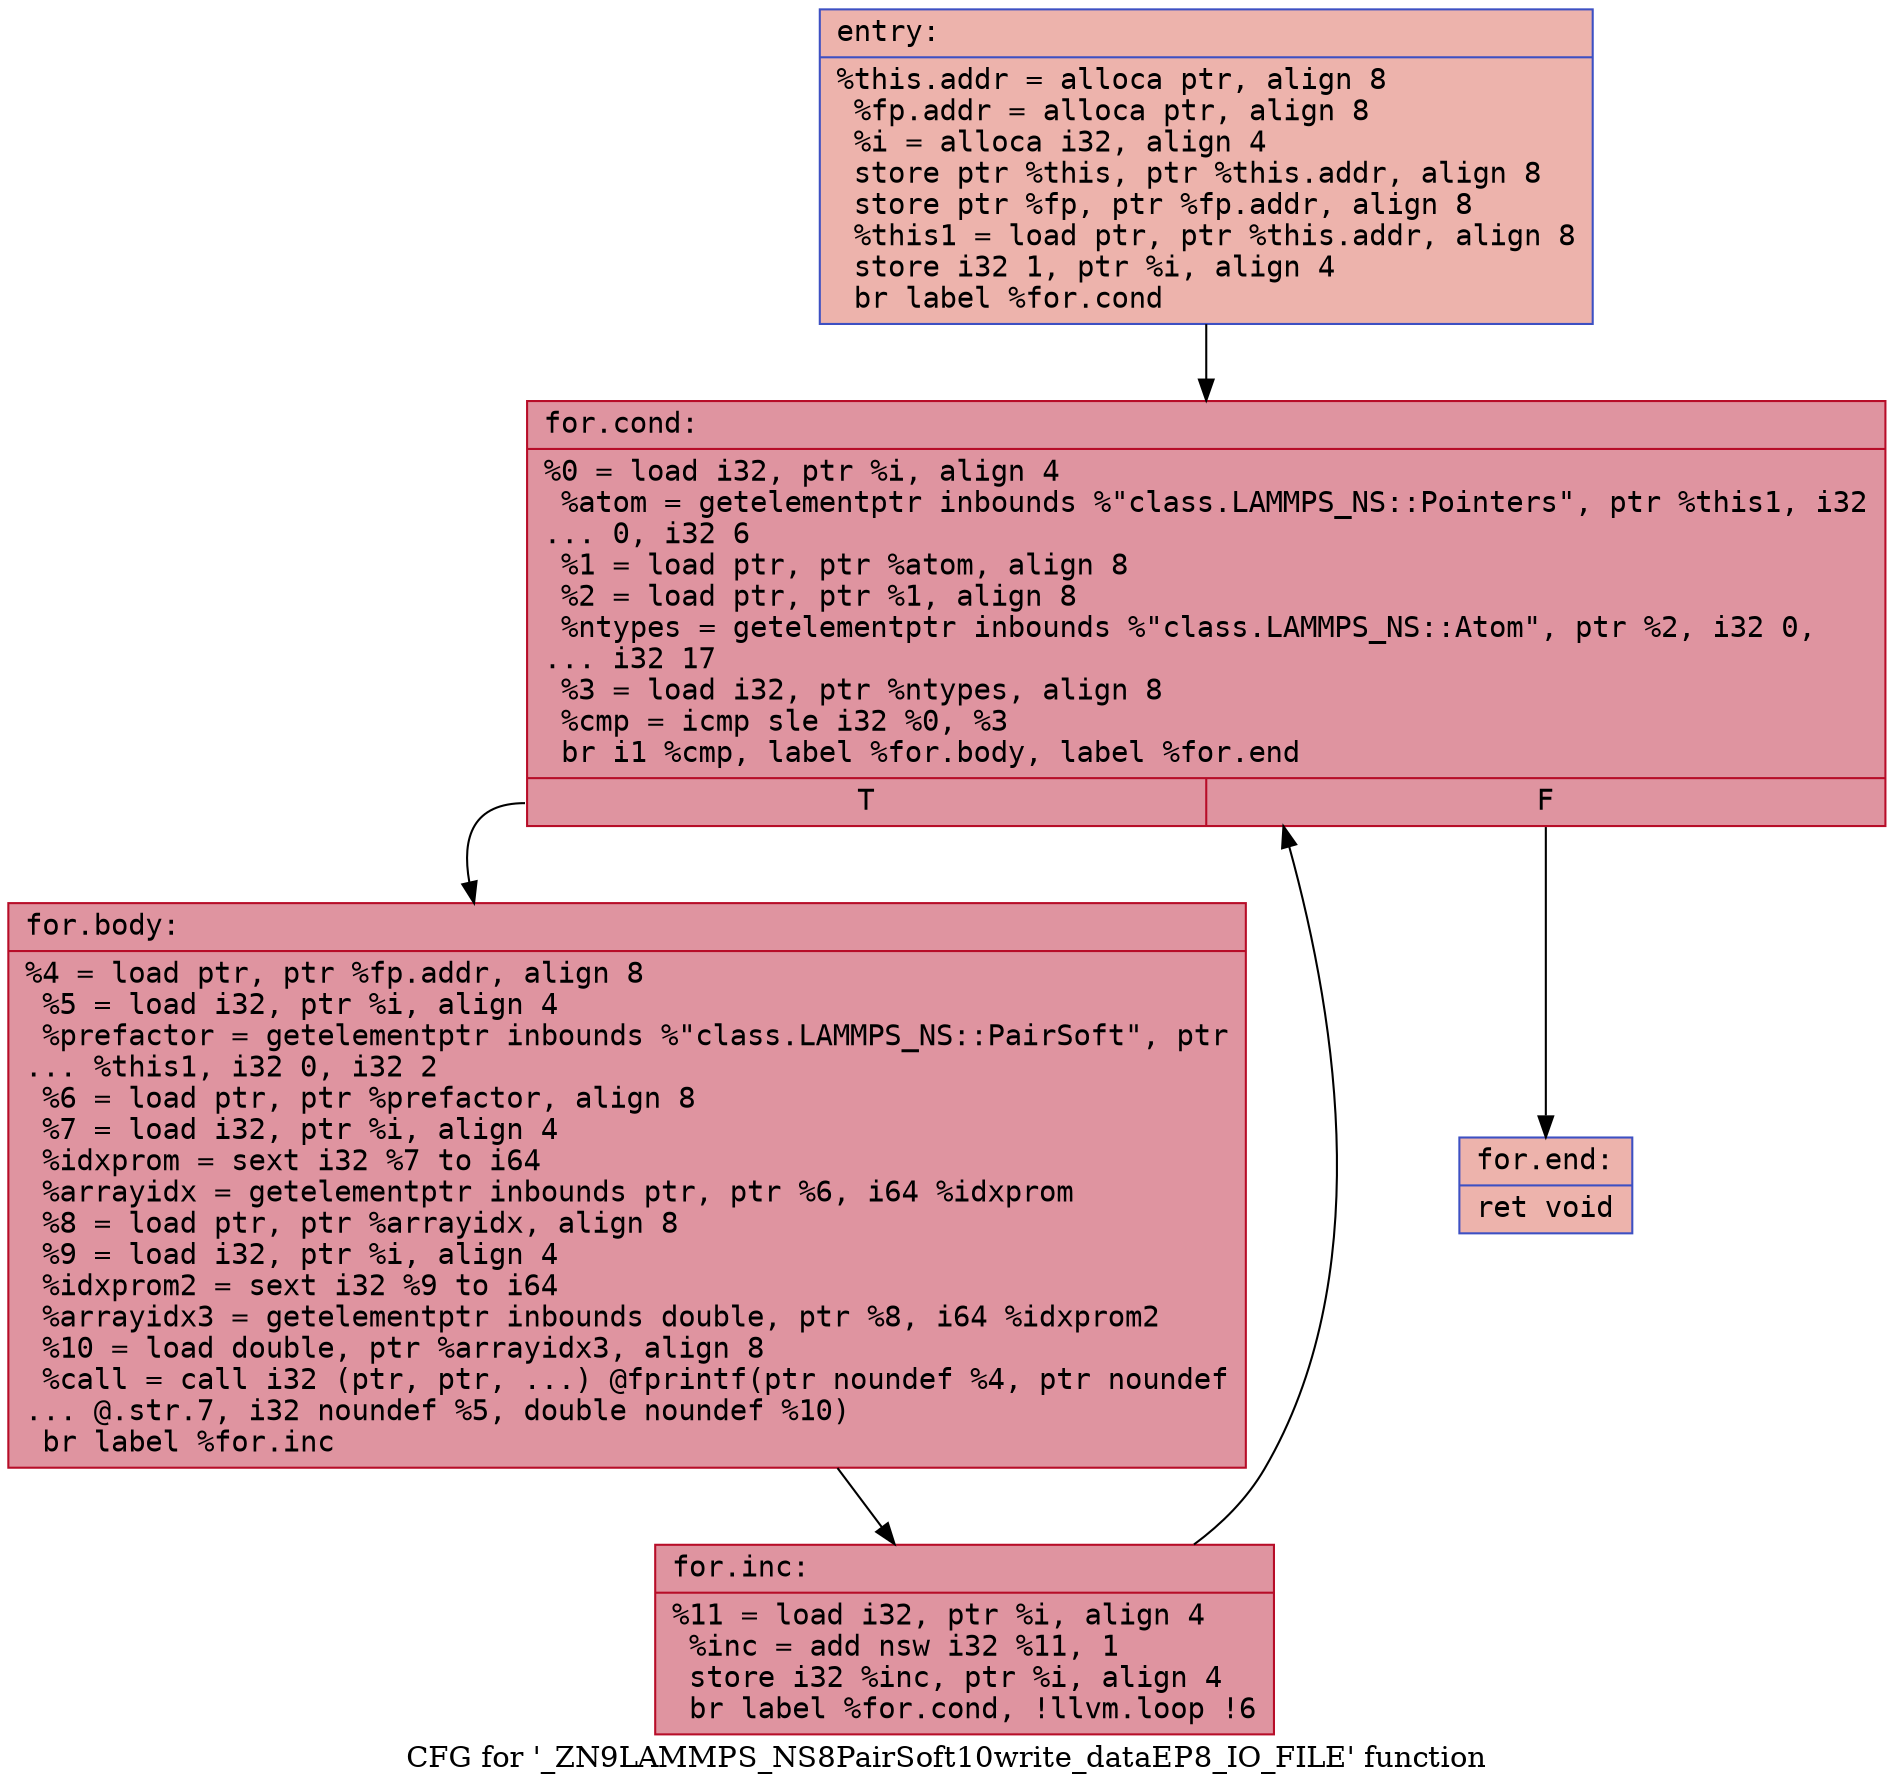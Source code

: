 digraph "CFG for '_ZN9LAMMPS_NS8PairSoft10write_dataEP8_IO_FILE' function" {
	label="CFG for '_ZN9LAMMPS_NS8PairSoft10write_dataEP8_IO_FILE' function";

	Node0x55bdb040d920 [shape=record,color="#3d50c3ff", style=filled, fillcolor="#d6524470" fontname="Courier",label="{entry:\l|  %this.addr = alloca ptr, align 8\l  %fp.addr = alloca ptr, align 8\l  %i = alloca i32, align 4\l  store ptr %this, ptr %this.addr, align 8\l  store ptr %fp, ptr %fp.addr, align 8\l  %this1 = load ptr, ptr %this.addr, align 8\l  store i32 1, ptr %i, align 4\l  br label %for.cond\l}"];
	Node0x55bdb040d920 -> Node0x55bdb040dd40[tooltip="entry -> for.cond\nProbability 100.00%" ];
	Node0x55bdb040dd40 [shape=record,color="#b70d28ff", style=filled, fillcolor="#b70d2870" fontname="Courier",label="{for.cond:\l|  %0 = load i32, ptr %i, align 4\l  %atom = getelementptr inbounds %\"class.LAMMPS_NS::Pointers\", ptr %this1, i32\l... 0, i32 6\l  %1 = load ptr, ptr %atom, align 8\l  %2 = load ptr, ptr %1, align 8\l  %ntypes = getelementptr inbounds %\"class.LAMMPS_NS::Atom\", ptr %2, i32 0,\l... i32 17\l  %3 = load i32, ptr %ntypes, align 8\l  %cmp = icmp sle i32 %0, %3\l  br i1 %cmp, label %for.body, label %for.end\l|{<s0>T|<s1>F}}"];
	Node0x55bdb040dd40:s0 -> Node0x55bdb040e2a0[tooltip="for.cond -> for.body\nProbability 96.88%" ];
	Node0x55bdb040dd40:s1 -> Node0x55bdb040e320[tooltip="for.cond -> for.end\nProbability 3.12%" ];
	Node0x55bdb040e2a0 [shape=record,color="#b70d28ff", style=filled, fillcolor="#b70d2870" fontname="Courier",label="{for.body:\l|  %4 = load ptr, ptr %fp.addr, align 8\l  %5 = load i32, ptr %i, align 4\l  %prefactor = getelementptr inbounds %\"class.LAMMPS_NS::PairSoft\", ptr\l... %this1, i32 0, i32 2\l  %6 = load ptr, ptr %prefactor, align 8\l  %7 = load i32, ptr %i, align 4\l  %idxprom = sext i32 %7 to i64\l  %arrayidx = getelementptr inbounds ptr, ptr %6, i64 %idxprom\l  %8 = load ptr, ptr %arrayidx, align 8\l  %9 = load i32, ptr %i, align 4\l  %idxprom2 = sext i32 %9 to i64\l  %arrayidx3 = getelementptr inbounds double, ptr %8, i64 %idxprom2\l  %10 = load double, ptr %arrayidx3, align 8\l  %call = call i32 (ptr, ptr, ...) @fprintf(ptr noundef %4, ptr noundef\l... @.str.7, i32 noundef %5, double noundef %10)\l  br label %for.inc\l}"];
	Node0x55bdb040e2a0 -> Node0x55bdb040ef10[tooltip="for.body -> for.inc\nProbability 100.00%" ];
	Node0x55bdb040ef10 [shape=record,color="#b70d28ff", style=filled, fillcolor="#b70d2870" fontname="Courier",label="{for.inc:\l|  %11 = load i32, ptr %i, align 4\l  %inc = add nsw i32 %11, 1\l  store i32 %inc, ptr %i, align 4\l  br label %for.cond, !llvm.loop !6\l}"];
	Node0x55bdb040ef10 -> Node0x55bdb040dd40[tooltip="for.inc -> for.cond\nProbability 100.00%" ];
	Node0x55bdb040e320 [shape=record,color="#3d50c3ff", style=filled, fillcolor="#d6524470" fontname="Courier",label="{for.end:\l|  ret void\l}"];
}
